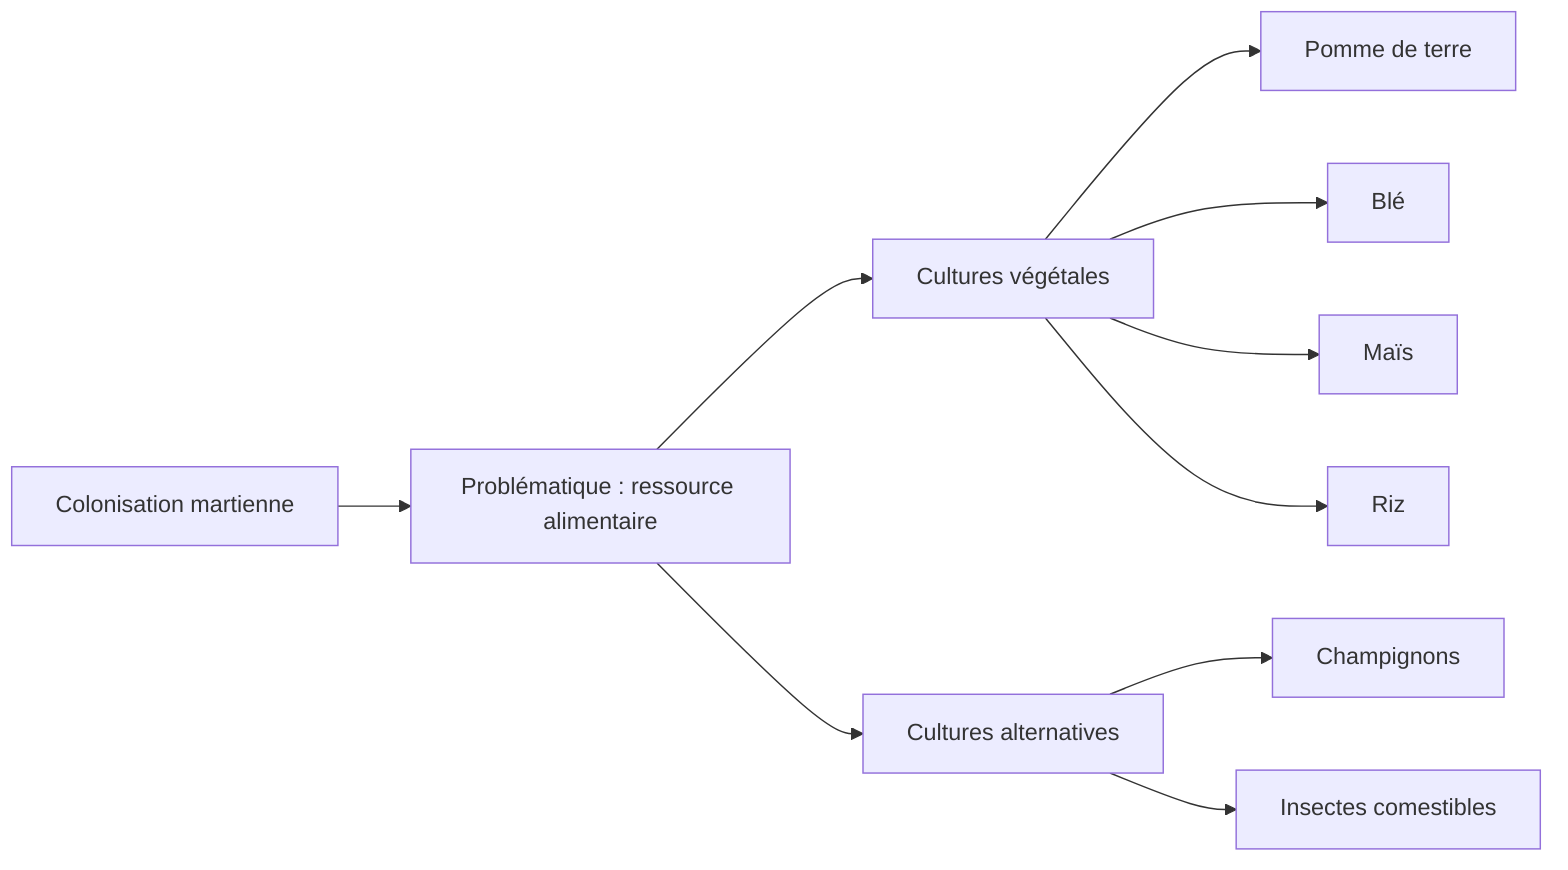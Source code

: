 graph LR
A[Colonisation martienne]
B[Problématique : ressource alimentaire]
C[Cultures végétales]
D[Pomme de terre]
E[Blé]
F[Maïs]
G[Riz]
H[Cultures alternatives]
I[Champignons]
J[Insectes comestibles]

A --> B
B --> C
C --> D
C --> E
C --> F
C --> G
B --> H
H --> I
H --> J
